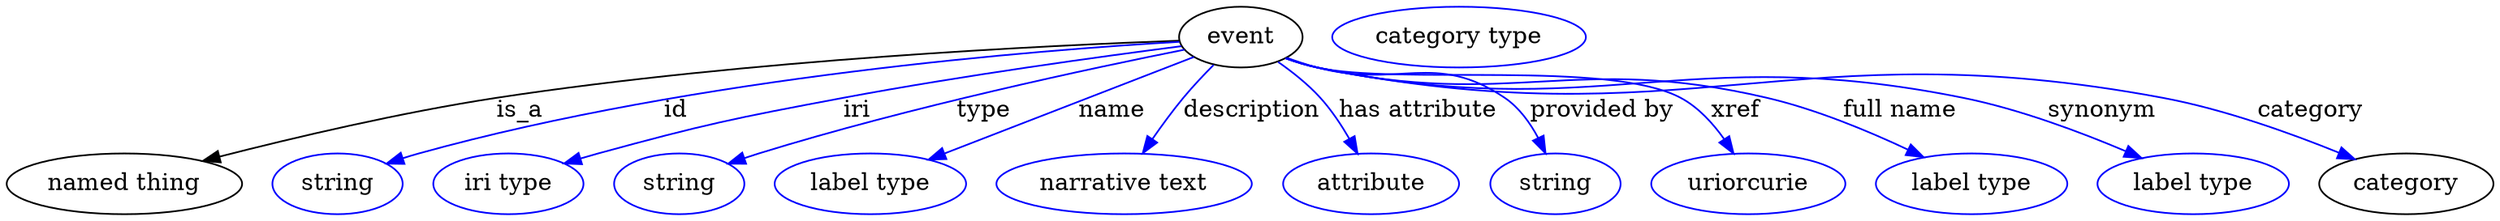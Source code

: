 digraph {
	graph [bb="0,0,1467.9,123"];
	node [label="\N"];
	event	[height=0.5,
		label=event,
		pos="728.54,105",
		width=1.011];
	"named thing"	[height=0.5,
		pos="69.544,18",
		width=1.9318];
	event -> "named thing"	[label=is_a,
		lp="303.54,61.5",
		pos="e,115.95,31.595 692.2,102.87 616.77,100.14 437.87,91.648 289.54,69 233.21,60.398 169.85,45.423 125.64,34.098"];
	id	[color=blue,
		height=0.5,
		label=string,
		pos="195.54,18",
		width=1.0652];
	event -> id	[color=blue,
		label=id,
		lp="395.54,61.5",
		pos="e,224.53,29.99 692.29,102.19 610.73,97.4 407.17,81.51 243.54,36 240.44,35.135 237.24,34.172 234.04,33.155",
		style=solid];
	iri	[color=blue,
		height=0.5,
		label="iri type",
		pos="296.54,18",
		width=1.2277];
	event -> iri	[color=blue,
		label=iri,
		lp="502.54,61.5",
		pos="e,329.84,29.938 693.52,99.615 647.64,93.676 564.77,82.279 494.54,69 430.03,56.801 413.91,53.205 350.54,36 346.97,35.029 343.27,33.974 \
339.57,32.883",
		style=solid];
	type	[color=blue,
		height=0.5,
		label=string,
		pos="397.54,18",
		width=1.0652];
	event -> type	[color=blue,
		label=type,
		lp="576.54,61.5",
		pos="e,426.49,29.935 695.36,97.552 641.95,86.841 533.86,63.786 444.54,36 441.79,35.142 438.95,34.22 436.11,33.265",
		style=solid];
	name	[color=blue,
		height=0.5,
		label="label type",
		pos="510.54,18",
		width=1.5707];
	event -> name	[color=blue,
		label=name,
		lp="653.54,61.5",
		pos="e,545.11,32.476 700.93,93.235 664.08,78.865 598.38,53.249 554.63,36.191",
		style=solid];
	description	[color=blue,
		height=0.5,
		label="narrative text",
		pos="660.54,18",
		width=2.0943];
	event -> description	[color=blue,
		label=description,
		lp="734.04,61.5",
		pos="e,670.73,36.264 711.8,88.614 705.77,82.727 699.09,75.791 693.54,69 687.43,61.506 681.4,52.858 676.21,44.883",
		style=solid];
	"has attribute"	[color=blue,
		height=0.5,
		label=attribute,
		pos="805.54,18",
		width=1.4443];
	event -> "has attribute"	[color=blue,
		label="has attribute",
		lp="832.54,61.5",
		pos="e,797.15,35.806 750.05,90.14 758.27,84.225 767.39,76.872 774.54,69 781.13,61.751 787.13,52.916 792.07,44.701",
		style=solid];
	"provided by"	[color=blue,
		height=0.5,
		label=string,
		pos="913.54,18",
		width=1.0652];
	event -> "provided by"	[color=blue,
		label="provided by",
		lp="941.04,61.5",
		pos="e,907.67,36.076 755.87,92.689 761.63,90.581 767.74,88.556 773.54,87 821.4,74.183 842.55,96.82 883.54,69 892.12,63.177 898.64,54.01 \
903.37,45.107",
		style=solid];
	xref	[color=blue,
		height=0.5,
		label=uriorcurie,
		pos="1027.5,18",
		width=1.5887];
	event -> xref	[color=blue,
		label=xref,
		lp="1020,61.5",
		pos="e,1018.8,35.983 755.3,92.509 761.21,90.36 767.52,88.364 773.54,87 820.09,76.466 945.44,91.459 987.54,69 997.95,63.45 1006.6,53.912 \
1013.2,44.646",
		style=solid];
	"full name"	[color=blue,
		height=0.5,
		label="label type",
		pos="1159.5,18",
		width=1.5707];
	event -> "full name"	[color=blue,
		label="full name",
		lp="1117,61.5",
		pos="e,1131.1,33.859 755.28,92.435 761.2,90.291 767.51,88.316 773.54,87 888.89,61.871 923.6,95.894 1038.5,69 1067.5,62.219 1098.5,49.291 \
1121.9,38.28",
		style=solid];
	synonym	[color=blue,
		height=0.5,
		label="label type",
		pos="1290.5,18",
		width=1.5707];
	event -> synonym	[color=blue,
		label=synonym,
		lp="1236.5,61.5",
		pos="e,1260,33.294 754.78,92.514 760.84,90.308 767.33,88.287 773.54,87 939.54,52.623 988.39,102.64 1154.5,69 1187.9,62.242 1224,48.65 \
1250.6,37.341",
		style=solid];
	category	[height=0.5,
		pos="1416.5,18",
		width=1.4263];
	event -> category	[color=blue,
		label=category,
		lp="1360,61.5",
		pos="e,1386.1,32.565 754.77,92.463 760.83,90.26 767.32,88.252 773.54,87 991.1,43.209 1054.4,109.85 1272.5,69 1308.7,62.224 1348.1,48.05 \
1376.5,36.517",
		style=solid];
	"named thing_category"	[color=blue,
		height=0.5,
		label="category type",
		pos="857.54,105",
		width=2.0762];
}
